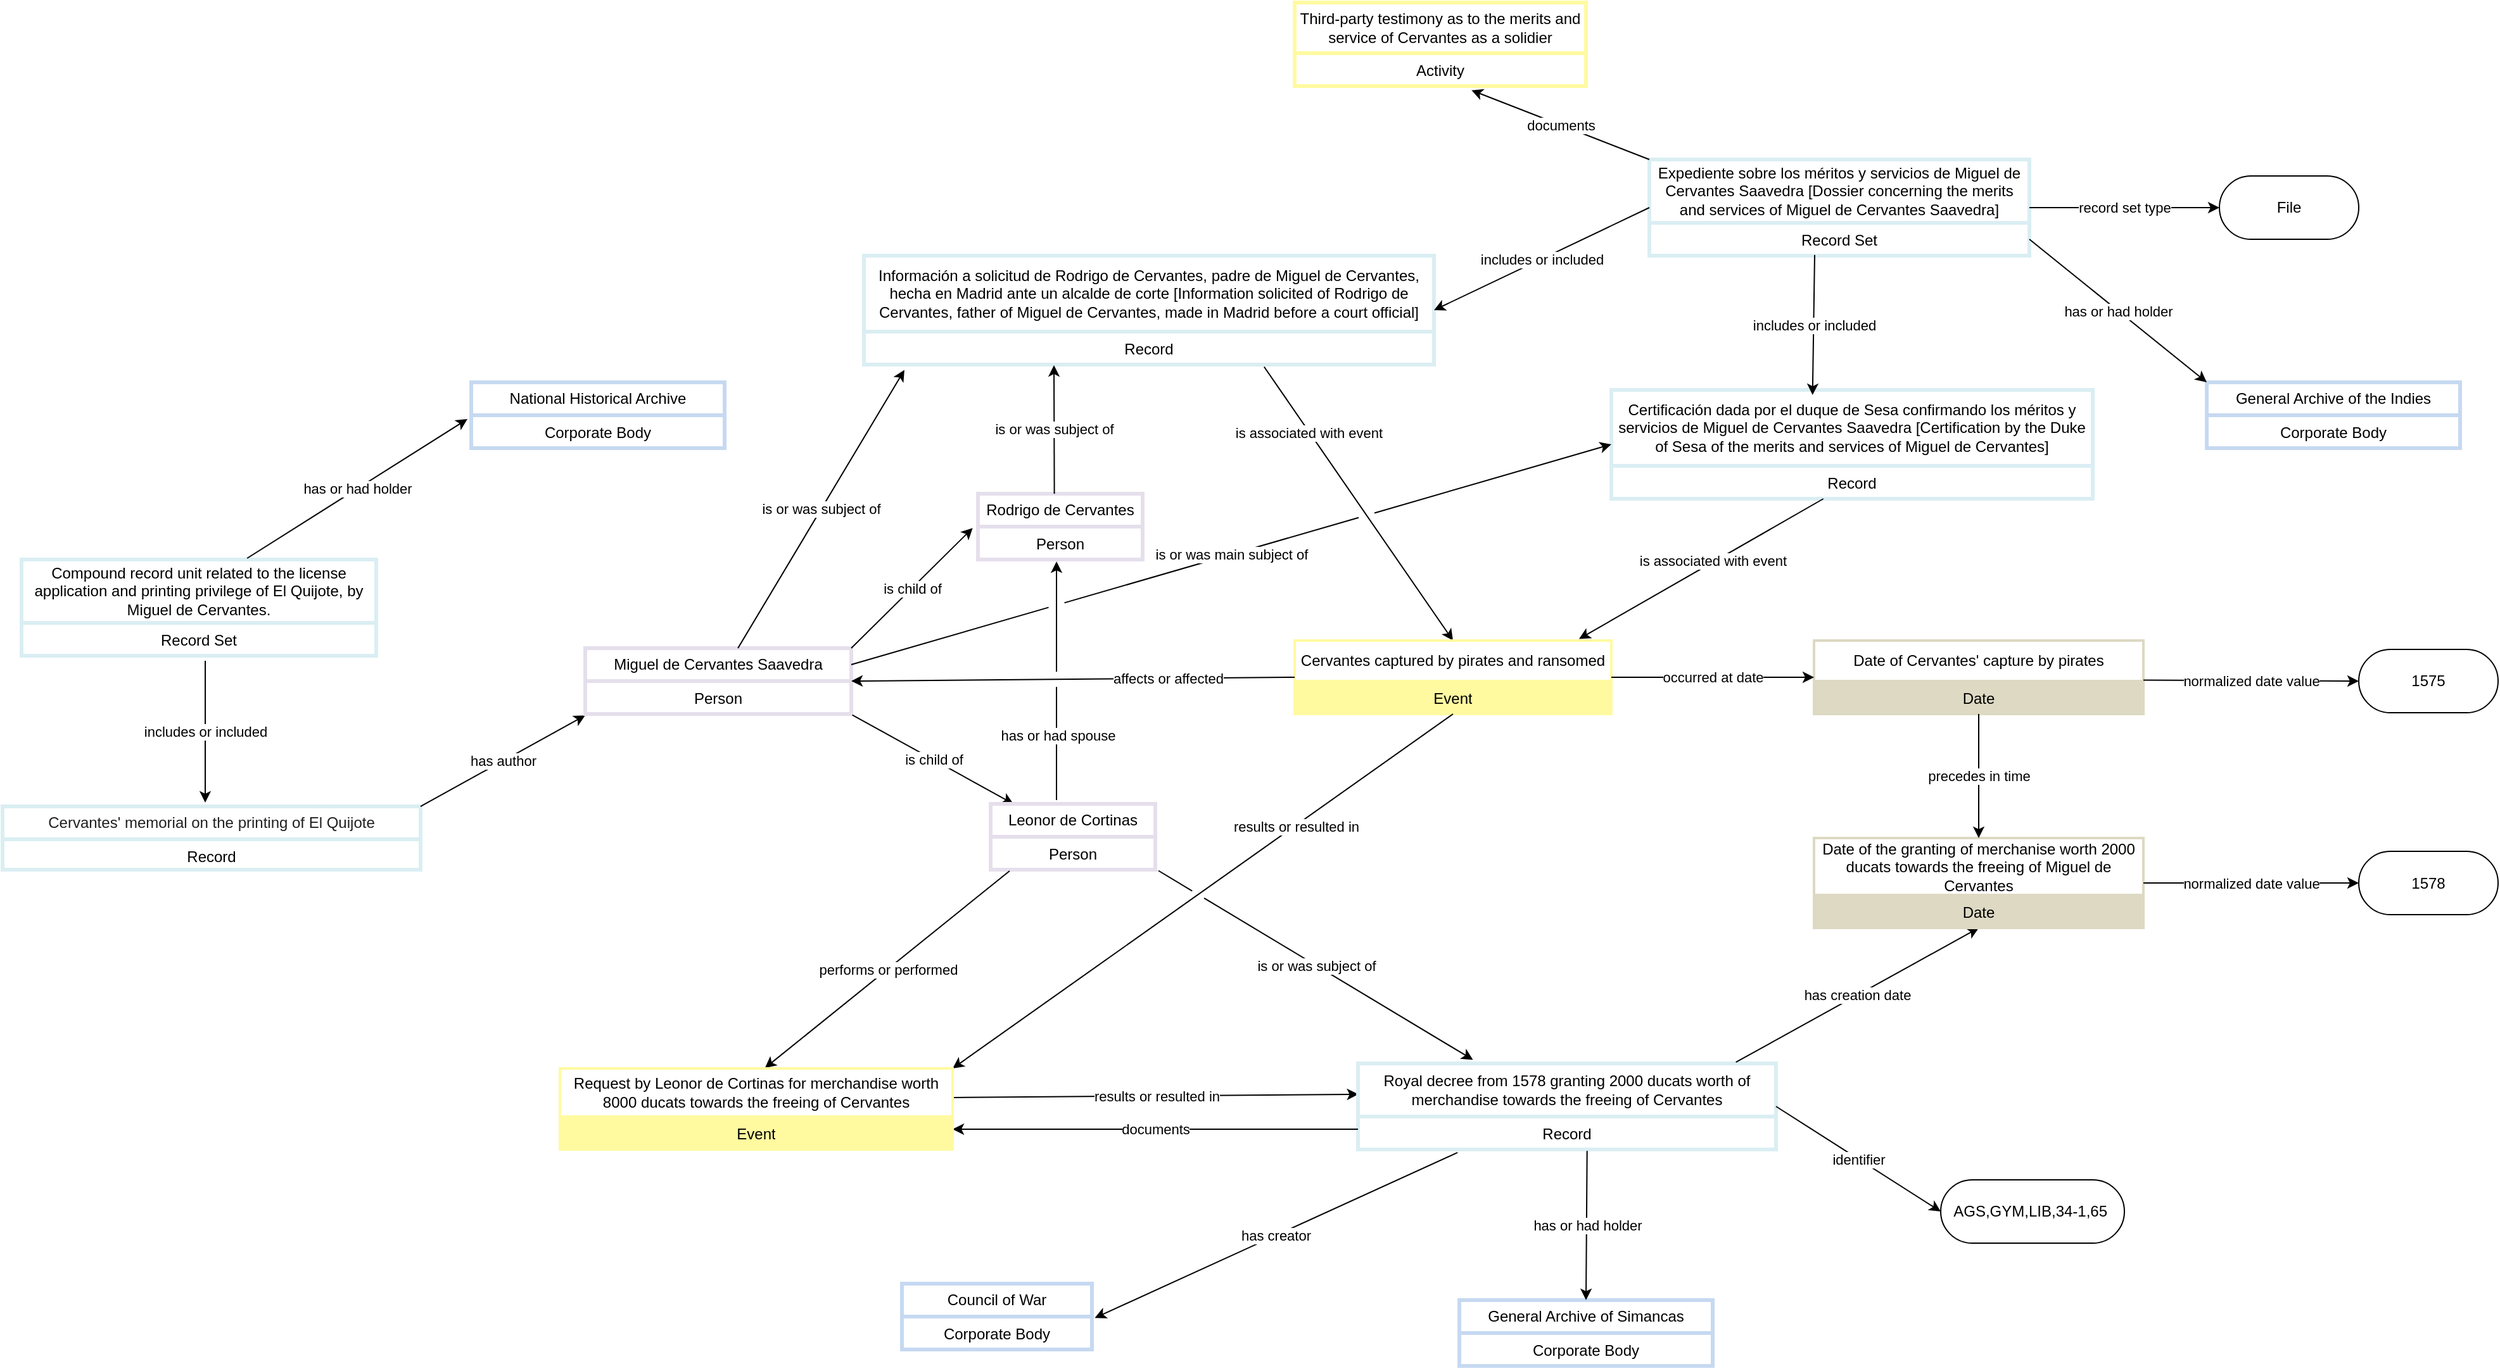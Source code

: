 <mxfile version="28.2.5">
  <diagram name="Page-1" id="3AHjamHM2uGK3xO2TBnt">
    <mxGraphModel dx="1024" dy="666" grid="1" gridSize="10" guides="1" tooltips="1" connect="1" arrows="1" fold="1" page="1" pageScale="1" pageWidth="4681" pageHeight="3300" math="0" shadow="0">
      <root>
        <mxCell id="0" />
        <mxCell id="1" parent="0" />
        <mxCell id="HBNztTJSBU7fsr8p8fqh-55" value="" style="endArrow=classic;html=1;rounded=0;exitX=0.702;exitY=1.067;exitDx=0;exitDy=0;entryX=0.5;entryY=0;entryDx=0;entryDy=0;exitPerimeter=0;" parent="1" source="HBNztTJSBU7fsr8p8fqh-48" target="HBNztTJSBU7fsr8p8fqh-23" edge="1">
          <mxGeometry relative="1" as="geometry">
            <mxPoint x="1830.3" y="527.51" as="sourcePoint" />
            <mxPoint x="1830.0" y="426.004" as="targetPoint" />
          </mxGeometry>
        </mxCell>
        <mxCell id="HBNztTJSBU7fsr8p8fqh-56" value="is associated with event" style="edgeLabel;resizable=0;html=1;;align=center;verticalAlign=middle;" parent="HBNztTJSBU7fsr8p8fqh-55" connectable="0" vertex="1">
          <mxGeometry relative="1" as="geometry">
            <mxPoint x="-40" y="-56" as="offset" />
          </mxGeometry>
        </mxCell>
        <mxCell id="KIXE_TsKrN7_V5I0v-MR-3" value="&lt;span style=&quot;color: rgb(32, 32, 32); font-family: Arial, Helvetica, sans-serif; text-align: start; background-color: rgb(255, 255, 255);&quot;&gt;Cervantes&#39; memorial on the printing of El Quijote&lt;/span&gt;" style="swimlane;fontStyle=0;childLayout=stackLayout;horizontal=1;startSize=26;strokeColor=#DAEEF3;strokeWidth=3;fillColor=none;horizontalStack=0;resizeParent=1;resizeParentMax=0;resizeLast=0;collapsible=1;marginBottom=0;whiteSpace=wrap;html=1;" parent="1" vertex="1">
          <mxGeometry x="820" y="755" width="330" height="50" as="geometry" />
        </mxCell>
        <mxCell id="KIXE_TsKrN7_V5I0v-MR-4" value="Record" style="text;strokeColor=#DAEEF3;strokeWidth=3;fillColor=none;align=center;verticalAlign=top;spacingLeft=4;spacingRight=4;overflow=hidden;rotatable=0;points=[[0,0.5],[1,0.5]];portConstraint=eastwest;whiteSpace=wrap;html=1;" parent="KIXE_TsKrN7_V5I0v-MR-3" vertex="1">
          <mxGeometry y="26" width="330" height="24" as="geometry" />
        </mxCell>
        <mxCell id="KIXE_TsKrN7_V5I0v-MR-5" value="" style="endArrow=classic;html=1;rounded=0;exitX=1;exitY=0;exitDx=0;exitDy=0;entryX=0;entryY=1.042;entryDx=0;entryDy=0;entryPerimeter=0;" parent="1" source="KIXE_TsKrN7_V5I0v-MR-3" target="KIXE_TsKrN7_V5I0v-MR-8" edge="1">
          <mxGeometry relative="1" as="geometry">
            <mxPoint x="980" y="809" as="sourcePoint" />
            <mxPoint x="930" y="900" as="targetPoint" />
          </mxGeometry>
        </mxCell>
        <mxCell id="KIXE_TsKrN7_V5I0v-MR-6" value="has author" style="edgeLabel;resizable=0;html=1;;align=center;verticalAlign=middle;" parent="KIXE_TsKrN7_V5I0v-MR-5" connectable="0" vertex="1">
          <mxGeometry relative="1" as="geometry" />
        </mxCell>
        <mxCell id="KIXE_TsKrN7_V5I0v-MR-7" value="Miguel de Cervantes Saavedra" style="swimlane;fontStyle=0;childLayout=stackLayout;horizontal=1;startSize=26;strokeColor=#E5DFEC;strokeWidth=3;fillColor=none;horizontalStack=0;resizeParent=1;resizeParentMax=0;resizeLast=0;collapsible=1;marginBottom=0;whiteSpace=wrap;html=1;" parent="1" vertex="1">
          <mxGeometry x="1280" y="630" width="210" height="52" as="geometry" />
        </mxCell>
        <mxCell id="KIXE_TsKrN7_V5I0v-MR-8" value="Person" style="text;strokeColor=#E5DFEC;strokeWidth=3;fillColor=none;align=center;verticalAlign=top;spacingLeft=4;spacingRight=4;overflow=hidden;rotatable=0;points=[[0,0.5],[1,0.5]];portConstraint=eastwest;whiteSpace=wrap;html=1;" parent="KIXE_TsKrN7_V5I0v-MR-7" vertex="1">
          <mxGeometry y="26" width="210" height="26" as="geometry" />
        </mxCell>
        <mxCell id="KIXE_TsKrN7_V5I0v-MR-17" value="" style="endArrow=classic;html=1;rounded=0;exitX=1.004;exitY=1.029;exitDx=0;exitDy=0;exitPerimeter=0;" parent="1" source="KIXE_TsKrN7_V5I0v-MR-8" target="KIXE_TsKrN7_V5I0v-MR-19" edge="1">
          <mxGeometry relative="1" as="geometry">
            <mxPoint x="890" y="1060" as="sourcePoint" />
            <mxPoint x="976" y="1070" as="targetPoint" />
          </mxGeometry>
        </mxCell>
        <mxCell id="KIXE_TsKrN7_V5I0v-MR-18" value="is child of" style="edgeLabel;resizable=0;html=1;;align=center;verticalAlign=middle;" parent="KIXE_TsKrN7_V5I0v-MR-17" connectable="0" vertex="1">
          <mxGeometry relative="1" as="geometry" />
        </mxCell>
        <mxCell id="KIXE_TsKrN7_V5I0v-MR-19" value="Leonor de Cortinas" style="swimlane;fontStyle=0;childLayout=stackLayout;horizontal=1;startSize=26;strokeColor=#E5DFEC;strokeWidth=3;fillColor=none;horizontalStack=0;resizeParent=1;resizeParentMax=0;resizeLast=0;collapsible=1;marginBottom=0;whiteSpace=wrap;html=1;" parent="1" vertex="1">
          <mxGeometry x="1600" y="753" width="130" height="52" as="geometry" />
        </mxCell>
        <mxCell id="KIXE_TsKrN7_V5I0v-MR-20" value="Person" style="text;strokeColor=#E5DFEC;strokeWidth=3;fillColor=none;align=center;verticalAlign=top;spacingLeft=4;spacingRight=4;overflow=hidden;rotatable=0;points=[[0,0.5],[1,0.5]];portConstraint=eastwest;whiteSpace=wrap;html=1;" parent="KIXE_TsKrN7_V5I0v-MR-19" vertex="1">
          <mxGeometry y="26" width="130" height="26" as="geometry" />
        </mxCell>
        <mxCell id="KIXE_TsKrN7_V5I0v-MR-21" value="" style="endArrow=classic;html=1;rounded=0;exitX=0.115;exitY=1.038;exitDx=0;exitDy=0;entryX=0.522;entryY=-0.005;entryDx=0;entryDy=0;entryPerimeter=0;exitPerimeter=0;" parent="1" source="KIXE_TsKrN7_V5I0v-MR-20" target="3ra56ImZWN6Xk7covWVT-2" edge="1">
          <mxGeometry relative="1" as="geometry">
            <mxPoint x="1420" y="950" as="sourcePoint" />
            <mxPoint x="1484.0" y="946.58" as="targetPoint" />
          </mxGeometry>
        </mxCell>
        <mxCell id="KIXE_TsKrN7_V5I0v-MR-22" value="performs or performed" style="edgeLabel;resizable=0;html=1;;align=center;verticalAlign=middle;" parent="KIXE_TsKrN7_V5I0v-MR-21" connectable="0" vertex="1">
          <mxGeometry relative="1" as="geometry" />
        </mxCell>
        <mxCell id="KIXE_TsKrN7_V5I0v-MR-27" value="" style="endArrow=classic;html=1;rounded=0;entryX=1.015;entryY=0.041;entryDx=0;entryDy=0;entryPerimeter=0;exitX=0.238;exitY=1.095;exitDx=0;exitDy=0;exitPerimeter=0;" parent="1" source="HBNztTJSBU7fsr8p8fqh-4" target="KIXE_TsKrN7_V5I0v-MR-30" edge="1">
          <mxGeometry relative="1" as="geometry">
            <mxPoint x="2010.0" y="1011.998" as="sourcePoint" />
            <mxPoint x="1511.11" y="980.02" as="targetPoint" />
          </mxGeometry>
        </mxCell>
        <mxCell id="KIXE_TsKrN7_V5I0v-MR-28" value="has creator" style="edgeLabel;resizable=0;html=1;;align=center;verticalAlign=middle;" parent="KIXE_TsKrN7_V5I0v-MR-27" connectable="0" vertex="1">
          <mxGeometry relative="1" as="geometry" />
        </mxCell>
        <mxCell id="KIXE_TsKrN7_V5I0v-MR-29" value="Council of War" style="swimlane;fontStyle=0;childLayout=stackLayout;horizontal=1;startSize=26;strokeColor=#C6D9F1;strokeWidth=3;fillColor=none;horizontalStack=0;resizeParent=1;resizeParentMax=0;resizeLast=0;collapsible=1;marginBottom=0;whiteSpace=wrap;html=1;" parent="1" vertex="1">
          <mxGeometry x="1530" y="1132" width="150" height="52" as="geometry" />
        </mxCell>
        <mxCell id="KIXE_TsKrN7_V5I0v-MR-30" value="Corporate Body" style="text;strokeColor=#C6D9F1;strokeWidth=3;fillColor=none;align=center;verticalAlign=top;spacingLeft=4;spacingRight=4;overflow=hidden;rotatable=0;points=[[0,0.5],[1,0.5]];portConstraint=eastwest;whiteSpace=wrap;html=1;" parent="KIXE_TsKrN7_V5I0v-MR-29" vertex="1">
          <mxGeometry y="26" width="150" height="26" as="geometry" />
        </mxCell>
        <mxCell id="KIXE_TsKrN7_V5I0v-MR-41" value="Compound record unit related to the license application and printing privilege of El Quijote, by Miguel de Cervantes." style="swimlane;fontStyle=0;childLayout=stackLayout;horizontal=1;startSize=50;strokeColor=#DAEEF3;fillColor=none;strokeWidth=3;horizontalStack=0;resizeParent=1;resizeParentMax=0;resizeLast=0;collapsible=1;marginBottom=0;whiteSpace=wrap;html=1;" parent="1" vertex="1">
          <mxGeometry x="835" y="560" width="280" height="76" as="geometry" />
        </mxCell>
        <mxCell id="KIXE_TsKrN7_V5I0v-MR-42" value="Record Set" style="text;strokeColor=#DAEEF3;strokeWidth=3;fillColor=none;align=center;verticalAlign=top;spacingLeft=4;spacingRight=4;overflow=hidden;rotatable=0;points=[[0,0.5],[1,0.5]];portConstraint=eastwest;whiteSpace=wrap;html=1;" parent="KIXE_TsKrN7_V5I0v-MR-41" vertex="1">
          <mxGeometry y="50" width="280" height="26" as="geometry" />
        </mxCell>
        <mxCell id="KIXE_TsKrN7_V5I0v-MR-43" value="" style="endArrow=classic;html=1;rounded=0;exitX=0.518;exitY=1.154;exitDx=0;exitDy=0;exitPerimeter=0;" parent="1" source="KIXE_TsKrN7_V5I0v-MR-42" edge="1">
          <mxGeometry relative="1" as="geometry">
            <mxPoint x="974" y="660" as="sourcePoint" />
            <mxPoint x="980" y="752" as="targetPoint" />
          </mxGeometry>
        </mxCell>
        <mxCell id="KIXE_TsKrN7_V5I0v-MR-44" value="includes or included" style="edgeLabel;resizable=0;html=1;;align=center;verticalAlign=middle;" parent="KIXE_TsKrN7_V5I0v-MR-43" connectable="0" vertex="1">
          <mxGeometry relative="1" as="geometry" />
        </mxCell>
        <mxCell id="DvZySXc-UM1LbdX2JnYo-22" value="" style="endArrow=classic;html=1;rounded=0;exitX=1.003;exitY=0.359;exitDx=0;exitDy=0;exitPerimeter=0;entryX=0.001;entryY=0.359;entryDx=0;entryDy=0;entryPerimeter=0;" parent="1" source="3ra56ImZWN6Xk7covWVT-2" target="HBNztTJSBU7fsr8p8fqh-3" edge="1">
          <mxGeometry relative="1" as="geometry">
            <mxPoint x="1645.82" y="970.004" as="sourcePoint" />
            <mxPoint x="1840" y="1100.366" as="targetPoint" />
          </mxGeometry>
        </mxCell>
        <mxCell id="DvZySXc-UM1LbdX2JnYo-23" value="results or resulted in" style="edgeLabel;resizable=0;html=1;;align=center;verticalAlign=middle;" parent="DvZySXc-UM1LbdX2JnYo-22" connectable="0" vertex="1">
          <mxGeometry relative="1" as="geometry" />
        </mxCell>
        <mxCell id="DvZySXc-UM1LbdX2JnYo-26" value="General Archive of Simancas" style="swimlane;fontStyle=0;childLayout=stackLayout;horizontal=1;startSize=26;strokeColor=#C6D9F1;strokeWidth=3;fillColor=none;horizontalStack=0;resizeParent=1;resizeParentMax=0;resizeLast=0;collapsible=1;marginBottom=0;whiteSpace=wrap;html=1;" parent="1" vertex="1">
          <mxGeometry x="1970" y="1145" width="200" height="52" as="geometry" />
        </mxCell>
        <mxCell id="DvZySXc-UM1LbdX2JnYo-27" value="Corporate Body" style="text;strokeColor=#C6D9F1;strokeWidth=3;fillColor=none;align=center;verticalAlign=top;spacingLeft=4;spacingRight=4;overflow=hidden;rotatable=0;points=[[0,0.5],[1,0.5]];portConstraint=eastwest;whiteSpace=wrap;html=1;" parent="DvZySXc-UM1LbdX2JnYo-26" vertex="1">
          <mxGeometry y="26" width="200" height="26" as="geometry" />
        </mxCell>
        <mxCell id="HBNztTJSBU7fsr8p8fqh-3" value="Royal decree from 1578 granting 2000 ducats worth of merchandise towards the freeing of Cervantes" style="swimlane;fontStyle=0;childLayout=stackLayout;horizontal=1;startSize=42;strokeColor=#DAEEF3;strokeWidth=3;fillColor=none;horizontalStack=0;resizeParent=1;resizeParentMax=0;resizeLast=0;collapsible=1;marginBottom=0;whiteSpace=wrap;html=1;" parent="1" vertex="1">
          <mxGeometry x="1890" y="958" width="330" height="68" as="geometry" />
        </mxCell>
        <mxCell id="HBNztTJSBU7fsr8p8fqh-4" value="Record" style="text;strokeColor=#DAEEF3;strokeWidth=3;fillColor=none;align=center;verticalAlign=top;spacingLeft=4;spacingRight=4;overflow=hidden;rotatable=0;points=[[0,0.5],[1,0.5]];portConstraint=eastwest;whiteSpace=wrap;html=1;" parent="HBNztTJSBU7fsr8p8fqh-3" vertex="1">
          <mxGeometry y="42" width="330" height="26" as="geometry" />
        </mxCell>
        <mxCell id="HBNztTJSBU7fsr8p8fqh-5" value="" style="endArrow=classic;html=1;rounded=0;entryX=1;entryY=0.75;entryDx=0;entryDy=0;" parent="1" edge="1" target="3ra56ImZWN6Xk7covWVT-2">
          <mxGeometry relative="1" as="geometry">
            <mxPoint x="1890" y="1010" as="sourcePoint" />
            <mxPoint x="1530.99" y="1000" as="targetPoint" />
          </mxGeometry>
        </mxCell>
        <mxCell id="HBNztTJSBU7fsr8p8fqh-6" value="documents" style="edgeLabel;resizable=0;html=1;;align=center;verticalAlign=middle;" parent="HBNztTJSBU7fsr8p8fqh-5" connectable="0" vertex="1">
          <mxGeometry relative="1" as="geometry" />
        </mxCell>
        <mxCell id="DvZySXc-UM1LbdX2JnYo-24" value="" style="endArrow=classic;html=1;rounded=0;exitX=0.548;exitY=1.045;exitDx=0;exitDy=0;exitPerimeter=0;entryX=0.5;entryY=0;entryDx=0;entryDy=0;" parent="1" source="HBNztTJSBU7fsr8p8fqh-4" target="DvZySXc-UM1LbdX2JnYo-26" edge="1">
          <mxGeometry relative="1" as="geometry">
            <mxPoint x="2011.41" y="1014" as="sourcePoint" />
            <mxPoint x="1910" y="822" as="targetPoint" />
          </mxGeometry>
        </mxCell>
        <mxCell id="DvZySXc-UM1LbdX2JnYo-25" value="has or had holder" style="edgeLabel;resizable=0;html=1;;align=center;verticalAlign=middle;" parent="DvZySXc-UM1LbdX2JnYo-24" connectable="0" vertex="1">
          <mxGeometry relative="1" as="geometry" />
        </mxCell>
        <mxCell id="HBNztTJSBU7fsr8p8fqh-7" value="Rodrigo de Cervantes" style="swimlane;fontStyle=0;childLayout=stackLayout;horizontal=1;startSize=26;strokeColor=#E5DFEC;strokeWidth=3;fillColor=none;horizontalStack=0;resizeParent=1;resizeParentMax=0;resizeLast=0;collapsible=1;marginBottom=0;whiteSpace=wrap;html=1;" parent="1" vertex="1">
          <mxGeometry x="1590" y="508" width="130" height="52" as="geometry" />
        </mxCell>
        <mxCell id="HBNztTJSBU7fsr8p8fqh-8" value="Person" style="text;strokeColor=#E5DFEC;strokeWidth=3;fillColor=none;align=center;verticalAlign=top;spacingLeft=4;spacingRight=4;overflow=hidden;rotatable=0;points=[[0,0.5],[1,0.5]];portConstraint=eastwest;whiteSpace=wrap;html=1;" parent="HBNztTJSBU7fsr8p8fqh-7" vertex="1">
          <mxGeometry y="26" width="130" height="26" as="geometry" />
        </mxCell>
        <mxCell id="HBNztTJSBU7fsr8p8fqh-9" value="" style="endArrow=classic;html=1;rounded=0;exitX=1;exitY=0;exitDx=0;exitDy=0;entryX=-0.032;entryY=0.041;entryDx=0;entryDy=0;entryPerimeter=0;exitPerimeter=0;" parent="1" source="KIXE_TsKrN7_V5I0v-MR-7" target="HBNztTJSBU7fsr8p8fqh-8" edge="1">
          <mxGeometry relative="1" as="geometry">
            <mxPoint x="1430" y="590" as="sourcePoint" />
            <mxPoint x="1546" y="651" as="targetPoint" />
          </mxGeometry>
        </mxCell>
        <mxCell id="HBNztTJSBU7fsr8p8fqh-10" value="is child of" style="edgeLabel;resizable=0;html=1;;align=center;verticalAlign=middle;" parent="HBNztTJSBU7fsr8p8fqh-9" connectable="0" vertex="1">
          <mxGeometry relative="1" as="geometry" />
        </mxCell>
        <mxCell id="HBNztTJSBU7fsr8p8fqh-13" value="National Historical Archive" style="swimlane;fontStyle=0;childLayout=stackLayout;horizontal=1;startSize=26;strokeColor=#C6D9F1;strokeWidth=3;fillColor=none;horizontalStack=0;resizeParent=1;resizeParentMax=0;resizeLast=0;collapsible=1;marginBottom=0;whiteSpace=wrap;html=1;" parent="1" vertex="1">
          <mxGeometry x="1190" y="420" width="200" height="52" as="geometry" />
        </mxCell>
        <mxCell id="HBNztTJSBU7fsr8p8fqh-14" value="Corporate Body" style="text;strokeColor=#C6D9F1;strokeWidth=3;fillColor=none;align=center;verticalAlign=top;spacingLeft=4;spacingRight=4;overflow=hidden;rotatable=0;points=[[0,0.5],[1,0.5]];portConstraint=eastwest;whiteSpace=wrap;html=1;" parent="HBNztTJSBU7fsr8p8fqh-13" vertex="1">
          <mxGeometry y="26" width="200" height="26" as="geometry" />
        </mxCell>
        <mxCell id="HBNztTJSBU7fsr8p8fqh-17" value="" style="endArrow=classic;html=1;rounded=0;exitX=0.636;exitY=-0.013;exitDx=0;exitDy=0;exitPerimeter=0;entryX=-0.015;entryY=0.115;entryDx=0;entryDy=0;entryPerimeter=0;" parent="1" source="KIXE_TsKrN7_V5I0v-MR-41" target="HBNztTJSBU7fsr8p8fqh-14" edge="1">
          <mxGeometry relative="1" as="geometry">
            <mxPoint x="1100" y="400" as="sourcePoint" />
            <mxPoint x="1188.8" y="451.87" as="targetPoint" />
          </mxGeometry>
        </mxCell>
        <mxCell id="HBNztTJSBU7fsr8p8fqh-18" value="has or had holder" style="edgeLabel;resizable=0;html=1;;align=center;verticalAlign=middle;" parent="HBNztTJSBU7fsr8p8fqh-17" connectable="0" vertex="1">
          <mxGeometry relative="1" as="geometry" />
        </mxCell>
        <mxCell id="HBNztTJSBU7fsr8p8fqh-19" value="" style="endArrow=classic;html=1;rounded=0;exitX=0.904;exitY=-0.013;exitDx=0;exitDy=0;exitPerimeter=0;entryX=0.5;entryY=1;entryDx=0;entryDy=0;" parent="1" source="HBNztTJSBU7fsr8p8fqh-3" target="HBNztTJSBU7fsr8p8fqh-21" edge="1">
          <mxGeometry relative="1" as="geometry">
            <mxPoint x="2120" y="760" as="sourcePoint" />
            <mxPoint x="1920" y="810" as="targetPoint" />
          </mxGeometry>
        </mxCell>
        <mxCell id="HBNztTJSBU7fsr8p8fqh-20" value="has creation date" style="edgeLabel;resizable=0;html=1;;align=center;verticalAlign=middle;" parent="HBNztTJSBU7fsr8p8fqh-19" connectable="0" vertex="1">
          <mxGeometry relative="1" as="geometry" />
        </mxCell>
        <mxCell id="HBNztTJSBU7fsr8p8fqh-21" value="Date of the granting of merchanise worth 2000 ducats towards the freeing of Miguel de Cervantes" style="swimlane;fontStyle=0;childLayout=stackLayout;horizontal=1;startSize=45;strokeColor=#DDD9C3;strokeWidth=2;fillColor=none;horizontalStack=0;resizeParent=1;resizeParentMax=0;resizeLast=0;collapsible=1;marginBottom=0;whiteSpace=wrap;html=1;" parent="1" vertex="1">
          <mxGeometry x="2250" y="780" width="260" height="71" as="geometry" />
        </mxCell>
        <mxCell id="HBNztTJSBU7fsr8p8fqh-22" value="Date" style="text;strokeColor=#DDD9C3;strokeWidth=2;fillColor=#DDD9C3;align=center;verticalAlign=top;spacingLeft=4;spacingRight=4;overflow=hidden;rotatable=0;points=[[0,0.5],[1,0.5]];portConstraint=eastwest;whiteSpace=wrap;html=1;" parent="HBNztTJSBU7fsr8p8fqh-21" vertex="1">
          <mxGeometry y="45" width="260" height="26" as="geometry" />
        </mxCell>
        <mxCell id="HBNztTJSBU7fsr8p8fqh-23" value="Cervantes captured by pirates and ransomed" style="swimlane;fontStyle=0;childLayout=stackLayout;horizontal=1;startSize=32;strokeColor=#FFFAA0;strokeWidth=2;fillColor=none;horizontalStack=0;resizeParent=1;resizeParentMax=0;resizeLast=0;collapsible=1;marginBottom=0;whiteSpace=wrap;html=1;" parent="1" vertex="1">
          <mxGeometry x="1840" y="624" width="250" height="58" as="geometry" />
        </mxCell>
        <mxCell id="HBNztTJSBU7fsr8p8fqh-24" value="Event" style="text;strokeColor=#FFFAA0;strokeWidth=2;fillColor=#FFFAA0;align=center;verticalAlign=top;spacingLeft=4;spacingRight=4;overflow=hidden;rotatable=0;points=[[0,0.5],[1,0.5]];portConstraint=eastwest;whiteSpace=wrap;html=1;" parent="HBNztTJSBU7fsr8p8fqh-23" vertex="1">
          <mxGeometry y="32" width="250" height="26" as="geometry" />
        </mxCell>
        <mxCell id="HBNztTJSBU7fsr8p8fqh-25" value="" style="endArrow=classic;html=1;rounded=0;exitX=0;exitY=0.5;exitDx=0;exitDy=0;" parent="1" source="HBNztTJSBU7fsr8p8fqh-23" edge="1">
          <mxGeometry relative="1" as="geometry">
            <mxPoint x="1600" y="668" as="sourcePoint" />
            <mxPoint x="1490" y="656" as="targetPoint" />
          </mxGeometry>
        </mxCell>
        <mxCell id="HBNztTJSBU7fsr8p8fqh-26" value="affects or affected" style="edgeLabel;resizable=0;html=1;;align=center;verticalAlign=middle;" parent="HBNztTJSBU7fsr8p8fqh-25" connectable="0" vertex="1">
          <mxGeometry relative="1" as="geometry">
            <mxPoint x="75" y="-1" as="offset" />
          </mxGeometry>
        </mxCell>
        <mxCell id="HBNztTJSBU7fsr8p8fqh-27" value="" style="endArrow=classic;html=1;rounded=0;exitX=0.5;exitY=1;exitDx=0;exitDy=0;entryX=1;entryY=0;entryDx=0;entryDy=0;" parent="1" source="HBNztTJSBU7fsr8p8fqh-23" target="3ra56ImZWN6Xk7covWVT-2" edge="1">
          <mxGeometry relative="1" as="geometry">
            <mxPoint x="1970" y="910" as="sourcePoint" />
            <mxPoint x="1570.0" y="950" as="targetPoint" />
          </mxGeometry>
        </mxCell>
        <mxCell id="HBNztTJSBU7fsr8p8fqh-28" value="results or resulted in" style="edgeLabel;resizable=0;html=1;;align=center;verticalAlign=middle;" parent="HBNztTJSBU7fsr8p8fqh-27" connectable="0" vertex="1">
          <mxGeometry relative="1" as="geometry">
            <mxPoint x="73" y="-51" as="offset" />
          </mxGeometry>
        </mxCell>
        <mxCell id="HBNztTJSBU7fsr8p8fqh-29" value="Date of Cervantes&#39; capture by pirates" style="swimlane;fontStyle=0;childLayout=stackLayout;horizontal=1;startSize=32;strokeColor=#DDD9C3;strokeWidth=2;fillColor=none;horizontalStack=0;resizeParent=1;resizeParentMax=0;resizeLast=0;collapsible=1;marginBottom=0;whiteSpace=wrap;html=1;" parent="1" vertex="1">
          <mxGeometry x="2250" y="624" width="260" height="58" as="geometry" />
        </mxCell>
        <mxCell id="HBNztTJSBU7fsr8p8fqh-30" value="Date" style="text;strokeColor=#DDD9C3;strokeWidth=2;fillColor=#DDD9C3;align=center;verticalAlign=top;spacingLeft=4;spacingRight=4;overflow=hidden;rotatable=0;points=[[0,0.5],[1,0.5]];portConstraint=eastwest;whiteSpace=wrap;html=1;" parent="HBNztTJSBU7fsr8p8fqh-29" vertex="1">
          <mxGeometry y="32" width="260" height="26" as="geometry" />
        </mxCell>
        <mxCell id="HBNztTJSBU7fsr8p8fqh-31" value="" style="endArrow=classic;html=1;rounded=0;entryX=0;entryY=0.5;entryDx=0;entryDy=0;" parent="1" target="HBNztTJSBU7fsr8p8fqh-35" edge="1">
          <mxGeometry relative="1" as="geometry">
            <mxPoint x="2510" y="655.29" as="sourcePoint" />
            <mxPoint x="2720" y="655.875" as="targetPoint" />
          </mxGeometry>
        </mxCell>
        <mxCell id="HBNztTJSBU7fsr8p8fqh-32" value="normalized date value" style="edgeLabel;resizable=0;html=1;;align=center;verticalAlign=middle;" parent="HBNztTJSBU7fsr8p8fqh-31" connectable="0" vertex="1">
          <mxGeometry relative="1" as="geometry" />
        </mxCell>
        <mxCell id="HBNztTJSBU7fsr8p8fqh-35" value="1575" style="html=1;whiteSpace=wrap;rounded=1;arcSize=50;" parent="1" vertex="1">
          <mxGeometry x="2680" y="631" width="110" height="50" as="geometry" />
        </mxCell>
        <mxCell id="HBNztTJSBU7fsr8p8fqh-36" value="" style="endArrow=classic;html=1;rounded=0;entryX=0;entryY=0.5;entryDx=0;entryDy=0;exitX=1;exitY=0.5;exitDx=0;exitDy=0;" parent="1" source="HBNztTJSBU7fsr8p8fqh-21" target="HBNztTJSBU7fsr8p8fqh-38" edge="1">
          <mxGeometry relative="1" as="geometry">
            <mxPoint x="2540" y="816" as="sourcePoint" />
            <mxPoint x="2670" y="815.71" as="targetPoint" />
          </mxGeometry>
        </mxCell>
        <mxCell id="HBNztTJSBU7fsr8p8fqh-37" value="normalized date value" style="edgeLabel;resizable=0;html=1;;align=center;verticalAlign=middle;" parent="HBNztTJSBU7fsr8p8fqh-36" connectable="0" vertex="1">
          <mxGeometry relative="1" as="geometry" />
        </mxCell>
        <mxCell id="HBNztTJSBU7fsr8p8fqh-38" value="1578" style="html=1;whiteSpace=wrap;rounded=1;arcSize=50;" parent="1" vertex="1">
          <mxGeometry x="2680" y="790.5" width="110" height="50" as="geometry" />
        </mxCell>
        <mxCell id="HBNztTJSBU7fsr8p8fqh-39" value="" style="endArrow=classic;html=1;rounded=0;exitX=1;exitY=0.5;exitDx=0;exitDy=0;entryX=0;entryY=0.5;entryDx=0;entryDy=0;" parent="1" source="HBNztTJSBU7fsr8p8fqh-23" target="HBNztTJSBU7fsr8p8fqh-29" edge="1">
          <mxGeometry relative="1" as="geometry">
            <mxPoint x="2160" y="680.0" as="sourcePoint" />
            <mxPoint x="2320" y="680" as="targetPoint" />
          </mxGeometry>
        </mxCell>
        <mxCell id="HBNztTJSBU7fsr8p8fqh-40" value="occurred at date" style="edgeLabel;resizable=0;html=1;;align=center;verticalAlign=middle;" parent="HBNztTJSBU7fsr8p8fqh-39" connectable="0" vertex="1">
          <mxGeometry relative="1" as="geometry" />
        </mxCell>
        <mxCell id="HBNztTJSBU7fsr8p8fqh-41" value="" style="endArrow=classic;html=1;rounded=0;exitX=0.5;exitY=1;exitDx=0;exitDy=0;entryX=0.5;entryY=0;entryDx=0;entryDy=0;" parent="1" source="HBNztTJSBU7fsr8p8fqh-29" target="HBNztTJSBU7fsr8p8fqh-21" edge="1">
          <mxGeometry relative="1" as="geometry">
            <mxPoint x="1930" y="790" as="sourcePoint" />
            <mxPoint x="2090" y="790" as="targetPoint" />
          </mxGeometry>
        </mxCell>
        <mxCell id="HBNztTJSBU7fsr8p8fqh-42" value="precedes in time" style="edgeLabel;resizable=0;html=1;;align=center;verticalAlign=middle;" parent="HBNztTJSBU7fsr8p8fqh-41" connectable="0" vertex="1">
          <mxGeometry relative="1" as="geometry" />
        </mxCell>
        <mxCell id="HBNztTJSBU7fsr8p8fqh-43" value="" style="endArrow=classic;html=1;rounded=0;entryX=0.477;entryY=1.058;entryDx=0;entryDy=0;entryPerimeter=0;jumpStyle=gap;jumpSize=12;" parent="1" target="HBNztTJSBU7fsr8p8fqh-8" edge="1">
          <mxGeometry relative="1" as="geometry">
            <mxPoint x="1652" y="750" as="sourcePoint" />
            <mxPoint x="1770" y="815.5" as="targetPoint" />
          </mxGeometry>
        </mxCell>
        <mxCell id="HBNztTJSBU7fsr8p8fqh-44" value="has or had spouse" style="edgeLabel;resizable=0;html=1;;align=center;verticalAlign=middle;" parent="HBNztTJSBU7fsr8p8fqh-43" connectable="0" vertex="1">
          <mxGeometry relative="1" as="geometry">
            <mxPoint x="1" y="43" as="offset" />
          </mxGeometry>
        </mxCell>
        <mxCell id="HBNztTJSBU7fsr8p8fqh-45" value="Certificación dada por el duque de Sesa confirmando los méritos y servicios de Miguel de Cervantes Saavedra [Certification by the Duke of Sesa of the merits and services of Miguel de Cervantes]" style="swimlane;fontStyle=0;childLayout=stackLayout;horizontal=1;startSize=60;strokeColor=#DAEEF3;strokeWidth=3;fillColor=none;horizontalStack=0;resizeParent=1;resizeParentMax=0;resizeLast=0;collapsible=1;marginBottom=0;whiteSpace=wrap;html=1;" parent="1" vertex="1">
          <mxGeometry x="2090" y="426" width="380" height="86" as="geometry" />
        </mxCell>
        <mxCell id="HBNztTJSBU7fsr8p8fqh-46" value="Record" style="text;strokeColor=#DAEEF3;strokeWidth=3;fillColor=none;align=center;verticalAlign=top;spacingLeft=4;spacingRight=4;overflow=hidden;rotatable=0;points=[[0,0.5],[1,0.5]];portConstraint=eastwest;whiteSpace=wrap;html=1;" parent="HBNztTJSBU7fsr8p8fqh-45" vertex="1">
          <mxGeometry y="60" width="380" height="26" as="geometry" />
        </mxCell>
        <mxCell id="HBNztTJSBU7fsr8p8fqh-47" value="Información a solicitud de Rodrigo de Cervantes, padre de Miguel de Cervantes, hecha en Madrid ante un alcalde de corte [Information solicited of Rodrigo de Cervantes, father of Miguel de Cervantes, made in Madrid before a court official]" style="swimlane;fontStyle=0;childLayout=stackLayout;horizontal=1;startSize=60;strokeColor=#DAEEF3;strokeWidth=3;fillColor=none;horizontalStack=0;resizeParent=1;resizeParentMax=0;resizeLast=0;collapsible=1;marginBottom=0;whiteSpace=wrap;html=1;" parent="1" vertex="1">
          <mxGeometry x="1500" y="320" width="450" height="86" as="geometry" />
        </mxCell>
        <mxCell id="HBNztTJSBU7fsr8p8fqh-48" value="Record" style="text;strokeColor=#DAEEF3;strokeWidth=3;fillColor=none;align=center;verticalAlign=top;spacingLeft=4;spacingRight=4;overflow=hidden;rotatable=0;points=[[0,0.5],[1,0.5]];portConstraint=eastwest;whiteSpace=wrap;html=1;" parent="HBNztTJSBU7fsr8p8fqh-47" vertex="1">
          <mxGeometry y="60" width="450" height="26" as="geometry" />
        </mxCell>
        <mxCell id="HBNztTJSBU7fsr8p8fqh-49" value="" style="endArrow=classic;html=1;rounded=0;exitX=0.75;exitY=0;exitDx=0;exitDy=0;entryX=0.416;entryY=1.019;entryDx=0;entryDy=0;entryPerimeter=0;" parent="1" edge="1">
          <mxGeometry relative="1" as="geometry">
            <mxPoint x="1650.3" y="508" as="sourcePoint" />
            <mxPoint x="1650.0" y="406.494" as="targetPoint" />
          </mxGeometry>
        </mxCell>
        <mxCell id="HBNztTJSBU7fsr8p8fqh-50" value="is or was subject of" style="edgeLabel;resizable=0;html=1;;align=center;verticalAlign=middle;" parent="HBNztTJSBU7fsr8p8fqh-49" connectable="0" vertex="1">
          <mxGeometry relative="1" as="geometry" />
        </mxCell>
        <mxCell id="HBNztTJSBU7fsr8p8fqh-51" value="" style="endArrow=classic;html=1;rounded=0;entryX=0.071;entryY=1.163;entryDx=0;entryDy=0;entryPerimeter=0;" parent="1" source="KIXE_TsKrN7_V5I0v-MR-7" target="HBNztTJSBU7fsr8p8fqh-48" edge="1">
          <mxGeometry relative="1" as="geometry">
            <mxPoint x="1451" y="585" as="sourcePoint" />
            <mxPoint x="1450" y="483" as="targetPoint" />
          </mxGeometry>
        </mxCell>
        <mxCell id="HBNztTJSBU7fsr8p8fqh-52" value="is or was subject of" style="edgeLabel;resizable=0;html=1;;align=center;verticalAlign=middle;" parent="HBNztTJSBU7fsr8p8fqh-51" connectable="0" vertex="1">
          <mxGeometry relative="1" as="geometry" />
        </mxCell>
        <mxCell id="HBNztTJSBU7fsr8p8fqh-53" value="" style="endArrow=classic;html=1;rounded=0;entryX=0;entryY=0.5;entryDx=0;entryDy=0;exitX=1;exitY=0.25;exitDx=0;exitDy=0;jumpStyle=gap;jumpSize=13;" parent="1" source="KIXE_TsKrN7_V5I0v-MR-7" target="HBNztTJSBU7fsr8p8fqh-45" edge="1">
          <mxGeometry relative="1" as="geometry">
            <mxPoint x="1640" y="790" as="sourcePoint" />
            <mxPoint x="1771" y="570" as="targetPoint" />
          </mxGeometry>
        </mxCell>
        <mxCell id="HBNztTJSBU7fsr8p8fqh-54" value="is or was main subject of" style="edgeLabel;resizable=0;html=1;;align=center;verticalAlign=middle;" parent="HBNztTJSBU7fsr8p8fqh-53" connectable="0" vertex="1">
          <mxGeometry relative="1" as="geometry" />
        </mxCell>
        <mxCell id="HBNztTJSBU7fsr8p8fqh-57" value="" style="endArrow=classic;html=1;rounded=0;entryX=0.898;entryY=-0.022;entryDx=0;entryDy=0;entryPerimeter=0;" parent="1" source="HBNztTJSBU7fsr8p8fqh-46" target="HBNztTJSBU7fsr8p8fqh-23" edge="1">
          <mxGeometry relative="1" as="geometry">
            <mxPoint x="2015.5" y="560" as="sourcePoint" />
            <mxPoint x="2164.5" y="776" as="targetPoint" />
          </mxGeometry>
        </mxCell>
        <mxCell id="HBNztTJSBU7fsr8p8fqh-58" value="is associated with event" style="edgeLabel;resizable=0;html=1;;align=center;verticalAlign=middle;" parent="HBNztTJSBU7fsr8p8fqh-57" connectable="0" vertex="1">
          <mxGeometry relative="1" as="geometry">
            <mxPoint x="9" y="-7" as="offset" />
          </mxGeometry>
        </mxCell>
        <mxCell id="HBNztTJSBU7fsr8p8fqh-59" value="Expediente sobre los méritos y servicios de Miguel de Cervantes Saavedra [Dossier concerning the merits and services of Miguel de Cervantes Saavedra]" style="swimlane;fontStyle=0;childLayout=stackLayout;horizontal=1;startSize=50;strokeColor=#DAEEF3;fillColor=none;strokeWidth=3;horizontalStack=0;resizeParent=1;resizeParentMax=0;resizeLast=0;collapsible=1;marginBottom=0;whiteSpace=wrap;html=1;" parent="1" vertex="1">
          <mxGeometry x="2120" y="244" width="300" height="76" as="geometry" />
        </mxCell>
        <mxCell id="HBNztTJSBU7fsr8p8fqh-60" value="Record Set" style="text;strokeColor=#DAEEF3;strokeWidth=3;fillColor=none;align=center;verticalAlign=top;spacingLeft=4;spacingRight=4;overflow=hidden;rotatable=0;points=[[0,0.5],[1,0.5]];portConstraint=eastwest;whiteSpace=wrap;html=1;" parent="HBNztTJSBU7fsr8p8fqh-59" vertex="1">
          <mxGeometry y="50" width="300" height="26" as="geometry" />
        </mxCell>
        <mxCell id="HBNztTJSBU7fsr8p8fqh-61" value="" style="endArrow=classic;html=1;rounded=0;exitX=0;exitY=0.5;exitDx=0;exitDy=0;entryX=1;entryY=0.5;entryDx=0;entryDy=0;" parent="1" source="HBNztTJSBU7fsr8p8fqh-59" target="HBNztTJSBU7fsr8p8fqh-47" edge="1">
          <mxGeometry relative="1" as="geometry">
            <mxPoint x="2040" y="240" as="sourcePoint" />
            <mxPoint x="2040" y="352" as="targetPoint" />
          </mxGeometry>
        </mxCell>
        <mxCell id="HBNztTJSBU7fsr8p8fqh-62" value="includes or included" style="edgeLabel;resizable=0;html=1;;align=center;verticalAlign=middle;" parent="HBNztTJSBU7fsr8p8fqh-61" connectable="0" vertex="1">
          <mxGeometry relative="1" as="geometry" />
        </mxCell>
        <mxCell id="HBNztTJSBU7fsr8p8fqh-63" value="" style="endArrow=classic;html=1;rounded=0;entryX=0.418;entryY=0.047;entryDx=0;entryDy=0;entryPerimeter=0;exitX=0.435;exitY=0.974;exitDx=0;exitDy=0;exitPerimeter=0;" parent="1" source="HBNztTJSBU7fsr8p8fqh-60" target="HBNztTJSBU7fsr8p8fqh-45" edge="1">
          <mxGeometry relative="1" as="geometry">
            <mxPoint x="2252" y="320" as="sourcePoint" />
            <mxPoint x="2005" y="406" as="targetPoint" />
          </mxGeometry>
        </mxCell>
        <mxCell id="HBNztTJSBU7fsr8p8fqh-64" value="includes or included" style="edgeLabel;resizable=0;html=1;;align=center;verticalAlign=middle;" parent="HBNztTJSBU7fsr8p8fqh-63" connectable="0" vertex="1">
          <mxGeometry relative="1" as="geometry" />
        </mxCell>
        <mxCell id="HBNztTJSBU7fsr8p8fqh-68" value="" style="endArrow=classic;html=1;rounded=0;entryX=0;entryY=0.5;entryDx=0;entryDy=0;exitX=1;exitY=0.5;exitDx=0;exitDy=0;" parent="1" source="HBNztTJSBU7fsr8p8fqh-59" target="3ra56ImZWN6Xk7covWVT-7" edge="1">
          <mxGeometry relative="1" as="geometry">
            <mxPoint x="2430" y="280" as="sourcePoint" />
            <mxPoint x="2560" y="283" as="targetPoint" />
          </mxGeometry>
        </mxCell>
        <mxCell id="HBNztTJSBU7fsr8p8fqh-69" value="record set type" style="edgeLabel;resizable=0;html=1;;align=center;verticalAlign=middle;" parent="HBNztTJSBU7fsr8p8fqh-68" connectable="0" vertex="1">
          <mxGeometry relative="1" as="geometry" />
        </mxCell>
        <mxCell id="HBNztTJSBU7fsr8p8fqh-70" value="General Archive of the Indies" style="swimlane;fontStyle=0;childLayout=stackLayout;horizontal=1;startSize=26;strokeColor=#C6D9F1;strokeWidth=3;fillColor=none;horizontalStack=0;resizeParent=1;resizeParentMax=0;resizeLast=0;collapsible=1;marginBottom=0;whiteSpace=wrap;html=1;" parent="1" vertex="1">
          <mxGeometry x="2560" y="420" width="200" height="52" as="geometry" />
        </mxCell>
        <mxCell id="HBNztTJSBU7fsr8p8fqh-71" value="Corporate Body" style="text;strokeColor=#C6D9F1;strokeWidth=3;fillColor=none;align=center;verticalAlign=top;spacingLeft=4;spacingRight=4;overflow=hidden;rotatable=0;points=[[0,0.5],[1,0.5]];portConstraint=eastwest;whiteSpace=wrap;html=1;" parent="HBNztTJSBU7fsr8p8fqh-70" vertex="1">
          <mxGeometry y="26" width="200" height="26" as="geometry" />
        </mxCell>
        <mxCell id="HBNztTJSBU7fsr8p8fqh-74" value="" style="endArrow=classic;html=1;rounded=0;exitX=1;exitY=0.5;exitDx=0;exitDy=0;entryX=0;entryY=0;entryDx=0;entryDy=0;" parent="1" source="HBNztTJSBU7fsr8p8fqh-60" target="HBNztTJSBU7fsr8p8fqh-70" edge="1">
          <mxGeometry relative="1" as="geometry">
            <mxPoint x="2490" y="340" as="sourcePoint" />
            <mxPoint x="2490" y="436" as="targetPoint" />
          </mxGeometry>
        </mxCell>
        <mxCell id="HBNztTJSBU7fsr8p8fqh-75" value="has or had holder" style="edgeLabel;resizable=0;html=1;;align=center;verticalAlign=middle;" parent="HBNztTJSBU7fsr8p8fqh-74" connectable="0" vertex="1">
          <mxGeometry relative="1" as="geometry" />
        </mxCell>
        <mxCell id="3ra56ImZWN6Xk7covWVT-2" value="Request by Leonor de Cortinas for merchandise worth 8000 ducats towards the freeing of Cervantes" style="swimlane;fontStyle=0;childLayout=stackLayout;horizontal=1;startSize=38;strokeColor=#FFFAA0;strokeWidth=2;fillColor=none;horizontalStack=0;resizeParent=1;resizeParentMax=0;resizeLast=0;collapsible=1;marginBottom=0;whiteSpace=wrap;html=1;" vertex="1" parent="1">
          <mxGeometry x="1260" y="962" width="310" height="64" as="geometry" />
        </mxCell>
        <mxCell id="3ra56ImZWN6Xk7covWVT-3" value="Event" style="text;strokeColor=#FFFAA0;strokeWidth=2;fillColor=#FFFAA0;align=center;verticalAlign=top;spacingLeft=4;spacingRight=4;overflow=hidden;rotatable=0;points=[[0,0.5],[1,0.5]];portConstraint=eastwest;whiteSpace=wrap;html=1;" vertex="1" parent="3ra56ImZWN6Xk7covWVT-2">
          <mxGeometry y="38" width="310" height="26" as="geometry" />
        </mxCell>
        <mxCell id="3ra56ImZWN6Xk7covWVT-4" value="" style="endArrow=classic;html=1;rounded=0;exitX=1;exitY=0.5;exitDx=0;exitDy=0;entryX=0;entryY=0.5;entryDx=0;entryDy=0;" edge="1" parent="1" source="HBNztTJSBU7fsr8p8fqh-3" target="3ra56ImZWN6Xk7covWVT-6">
          <mxGeometry relative="1" as="geometry">
            <mxPoint x="2284" y="1059.5" as="sourcePoint" />
            <mxPoint x="2400" y="1050" as="targetPoint" />
          </mxGeometry>
        </mxCell>
        <mxCell id="3ra56ImZWN6Xk7covWVT-5" value="identifier" style="edgeLabel;resizable=0;html=1;;align=center;verticalAlign=middle;" connectable="0" vertex="1" parent="3ra56ImZWN6Xk7covWVT-4">
          <mxGeometry relative="1" as="geometry" />
        </mxCell>
        <mxCell id="3ra56ImZWN6Xk7covWVT-6" value="AGS,GYM,LIB,34-1,65&amp;nbsp;" style="html=1;whiteSpace=wrap;rounded=1;arcSize=50;" vertex="1" parent="1">
          <mxGeometry x="2350" y="1050" width="145" height="50" as="geometry" />
        </mxCell>
        <mxCell id="3ra56ImZWN6Xk7covWVT-7" value="File" style="html=1;whiteSpace=wrap;rounded=1;arcSize=50;" vertex="1" parent="1">
          <mxGeometry x="2570" y="257" width="110" height="50" as="geometry" />
        </mxCell>
        <mxCell id="3ra56ImZWN6Xk7covWVT-8" value="" style="endArrow=classic;html=1;rounded=0;exitX=1.019;exitY=1.029;exitDx=0;exitDy=0;exitPerimeter=0;entryX=0.275;entryY=-0.042;entryDx=0;entryDy=0;entryPerimeter=0;jumpStyle=gap;jumpSize=11;" edge="1" parent="1" source="KIXE_TsKrN7_V5I0v-MR-20" target="HBNztTJSBU7fsr8p8fqh-3">
          <mxGeometry relative="1" as="geometry">
            <mxPoint x="1700" y="958" as="sourcePoint" />
            <mxPoint x="1950" y="950" as="targetPoint" />
          </mxGeometry>
        </mxCell>
        <mxCell id="3ra56ImZWN6Xk7covWVT-9" value="is or was subject of" style="edgeLabel;resizable=0;html=1;;align=center;verticalAlign=middle;" connectable="0" vertex="1" parent="3ra56ImZWN6Xk7covWVT-8">
          <mxGeometry relative="1" as="geometry" />
        </mxCell>
        <mxCell id="3ra56ImZWN6Xk7covWVT-10" value="" style="endArrow=classic;html=1;rounded=0;exitX=0;exitY=0;exitDx=0;exitDy=0;entryX=0.607;entryY=1.127;entryDx=0;entryDy=0;entryPerimeter=0;" edge="1" parent="1" source="HBNztTJSBU7fsr8p8fqh-59" target="3ra56ImZWN6Xk7covWVT-13">
          <mxGeometry relative="1" as="geometry">
            <mxPoint x="2070" y="230" as="sourcePoint" />
            <mxPoint x="1910" y="180" as="targetPoint" />
          </mxGeometry>
        </mxCell>
        <mxCell id="3ra56ImZWN6Xk7covWVT-11" value="documents" style="edgeLabel;resizable=0;html=1;;align=center;verticalAlign=middle;" connectable="0" vertex="1" parent="3ra56ImZWN6Xk7covWVT-10">
          <mxGeometry relative="1" as="geometry" />
        </mxCell>
        <mxCell id="3ra56ImZWN6Xk7covWVT-12" value="Third-party testimony as to the merits and service of Cervantes as a solidier" style="swimlane;fontStyle=0;childLayout=stackLayout;horizontal=1;startSize=40;strokeColor=#FFFAA0;strokeWidth=3;fillColor=none;horizontalStack=0;resizeParent=1;resizeParentMax=0;resizeLast=0;collapsible=1;marginBottom=0;whiteSpace=wrap;html=1;" vertex="1" parent="1">
          <mxGeometry x="1840" y="120" width="230" height="66" as="geometry" />
        </mxCell>
        <mxCell id="3ra56ImZWN6Xk7covWVT-13" value="Activity" style="text;strokeColor=#FFFAA0;strokeWidth=3;fillColor=none;align=center;verticalAlign=top;spacingLeft=4;spacingRight=4;overflow=hidden;rotatable=0;points=[[0,0.5],[1,0.5]];portConstraint=eastwest;whiteSpace=wrap;html=1;" vertex="1" parent="3ra56ImZWN6Xk7covWVT-12">
          <mxGeometry y="40" width="230" height="26" as="geometry" />
        </mxCell>
      </root>
    </mxGraphModel>
  </diagram>
</mxfile>
